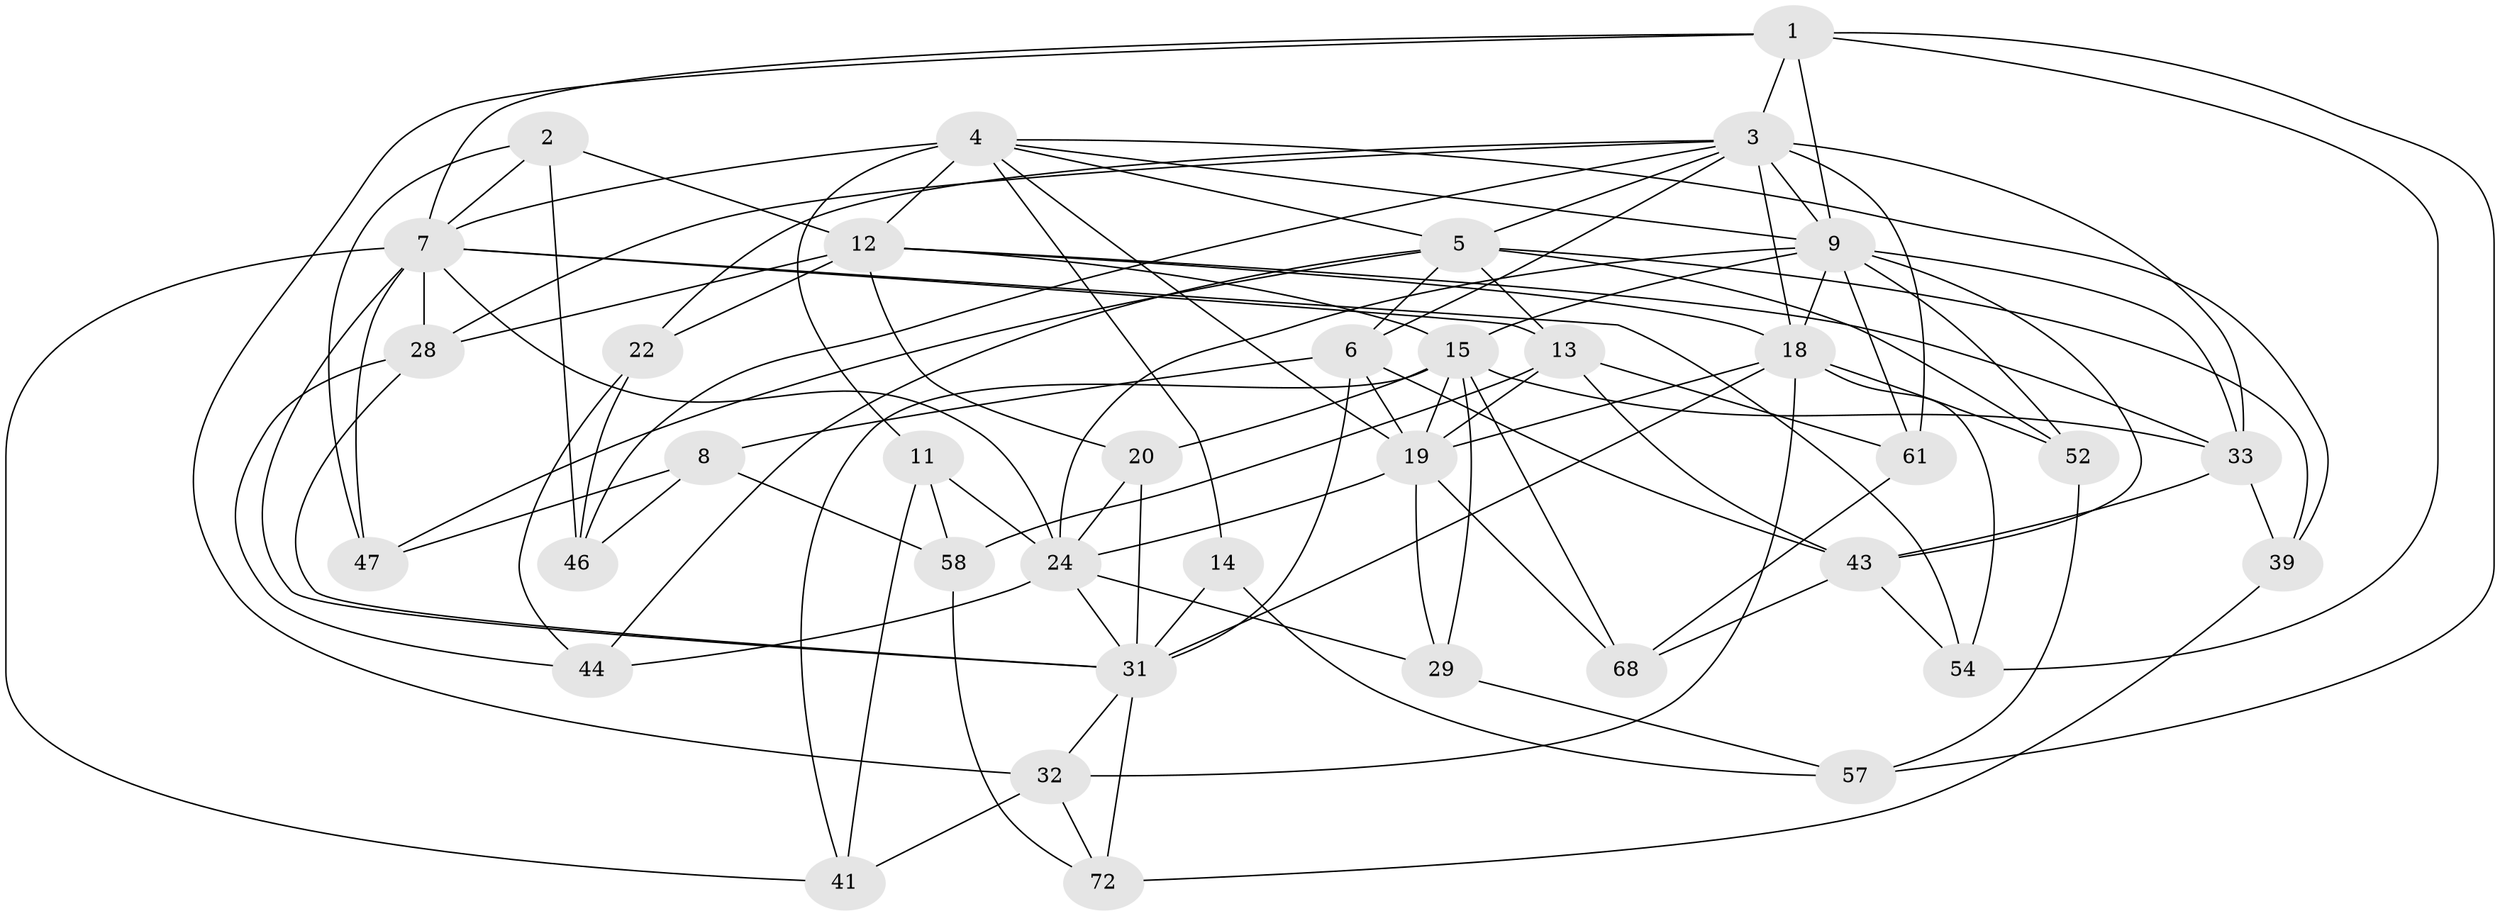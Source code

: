 // original degree distribution, {4: 1.0}
// Generated by graph-tools (version 1.1) at 2025/16/03/09/25 04:16:37]
// undirected, 37 vertices, 105 edges
graph export_dot {
graph [start="1"]
  node [color=gray90,style=filled];
  1 [super="+30"];
  2;
  3 [super="+16+40+36"];
  4 [super="+62+25"];
  5 [super="+48+73"];
  6 [super="+50"];
  7 [super="+42+21"];
  8;
  9 [super="+63+10"];
  11;
  12 [super="+34+35"];
  13 [super="+27"];
  14;
  15 [super="+64+17"];
  18 [super="+51"];
  19 [super="+60+23"];
  20;
  22;
  24 [super="+37+38"];
  28 [super="+56"];
  29;
  31 [super="+67+45"];
  32 [super="+59"];
  33 [super="+55"];
  39;
  41 [super="+49"];
  43 [super="+53"];
  44;
  46;
  47;
  52;
  54;
  57;
  58;
  61;
  68;
  72;
  1 -- 9;
  1 -- 57;
  1 -- 32;
  1 -- 54;
  1 -- 3;
  1 -- 7;
  2 -- 47;
  2 -- 46;
  2 -- 12;
  2 -- 7;
  3 -- 5;
  3 -- 33 [weight=3];
  3 -- 28;
  3 -- 46;
  3 -- 6;
  3 -- 22;
  3 -- 61;
  3 -- 9;
  3 -- 18;
  4 -- 5;
  4 -- 12;
  4 -- 14;
  4 -- 19;
  4 -- 9;
  4 -- 11;
  4 -- 39;
  4 -- 7;
  5 -- 52;
  5 -- 13;
  5 -- 6;
  5 -- 47;
  5 -- 44;
  5 -- 39;
  6 -- 43;
  6 -- 8;
  6 -- 19;
  6 -- 31;
  7 -- 54;
  7 -- 28 [weight=2];
  7 -- 41 [weight=2];
  7 -- 24;
  7 -- 13;
  7 -- 47;
  7 -- 31;
  8 -- 47;
  8 -- 58;
  8 -- 46;
  9 -- 24;
  9 -- 52;
  9 -- 33;
  9 -- 18;
  9 -- 43;
  9 -- 61;
  9 -- 15;
  11 -- 58;
  11 -- 24;
  11 -- 41;
  12 -- 22;
  12 -- 28;
  12 -- 33;
  12 -- 20;
  12 -- 15;
  12 -- 18;
  13 -- 19;
  13 -- 61;
  13 -- 43;
  13 -- 58;
  14 -- 57;
  14 -- 31 [weight=2];
  15 -- 29;
  15 -- 68;
  15 -- 41;
  15 -- 20;
  15 -- 33;
  15 -- 19;
  18 -- 52;
  18 -- 19;
  18 -- 32;
  18 -- 54;
  18 -- 31;
  19 -- 24;
  19 -- 29;
  19 -- 68;
  20 -- 24;
  20 -- 31;
  22 -- 46;
  22 -- 44;
  24 -- 44;
  24 -- 29;
  24 -- 31;
  28 -- 44;
  28 -- 31;
  29 -- 57;
  31 -- 32;
  31 -- 72;
  32 -- 41 [weight=2];
  32 -- 72;
  33 -- 43;
  33 -- 39;
  39 -- 72;
  43 -- 54;
  43 -- 68;
  52 -- 57;
  58 -- 72;
  61 -- 68;
}

